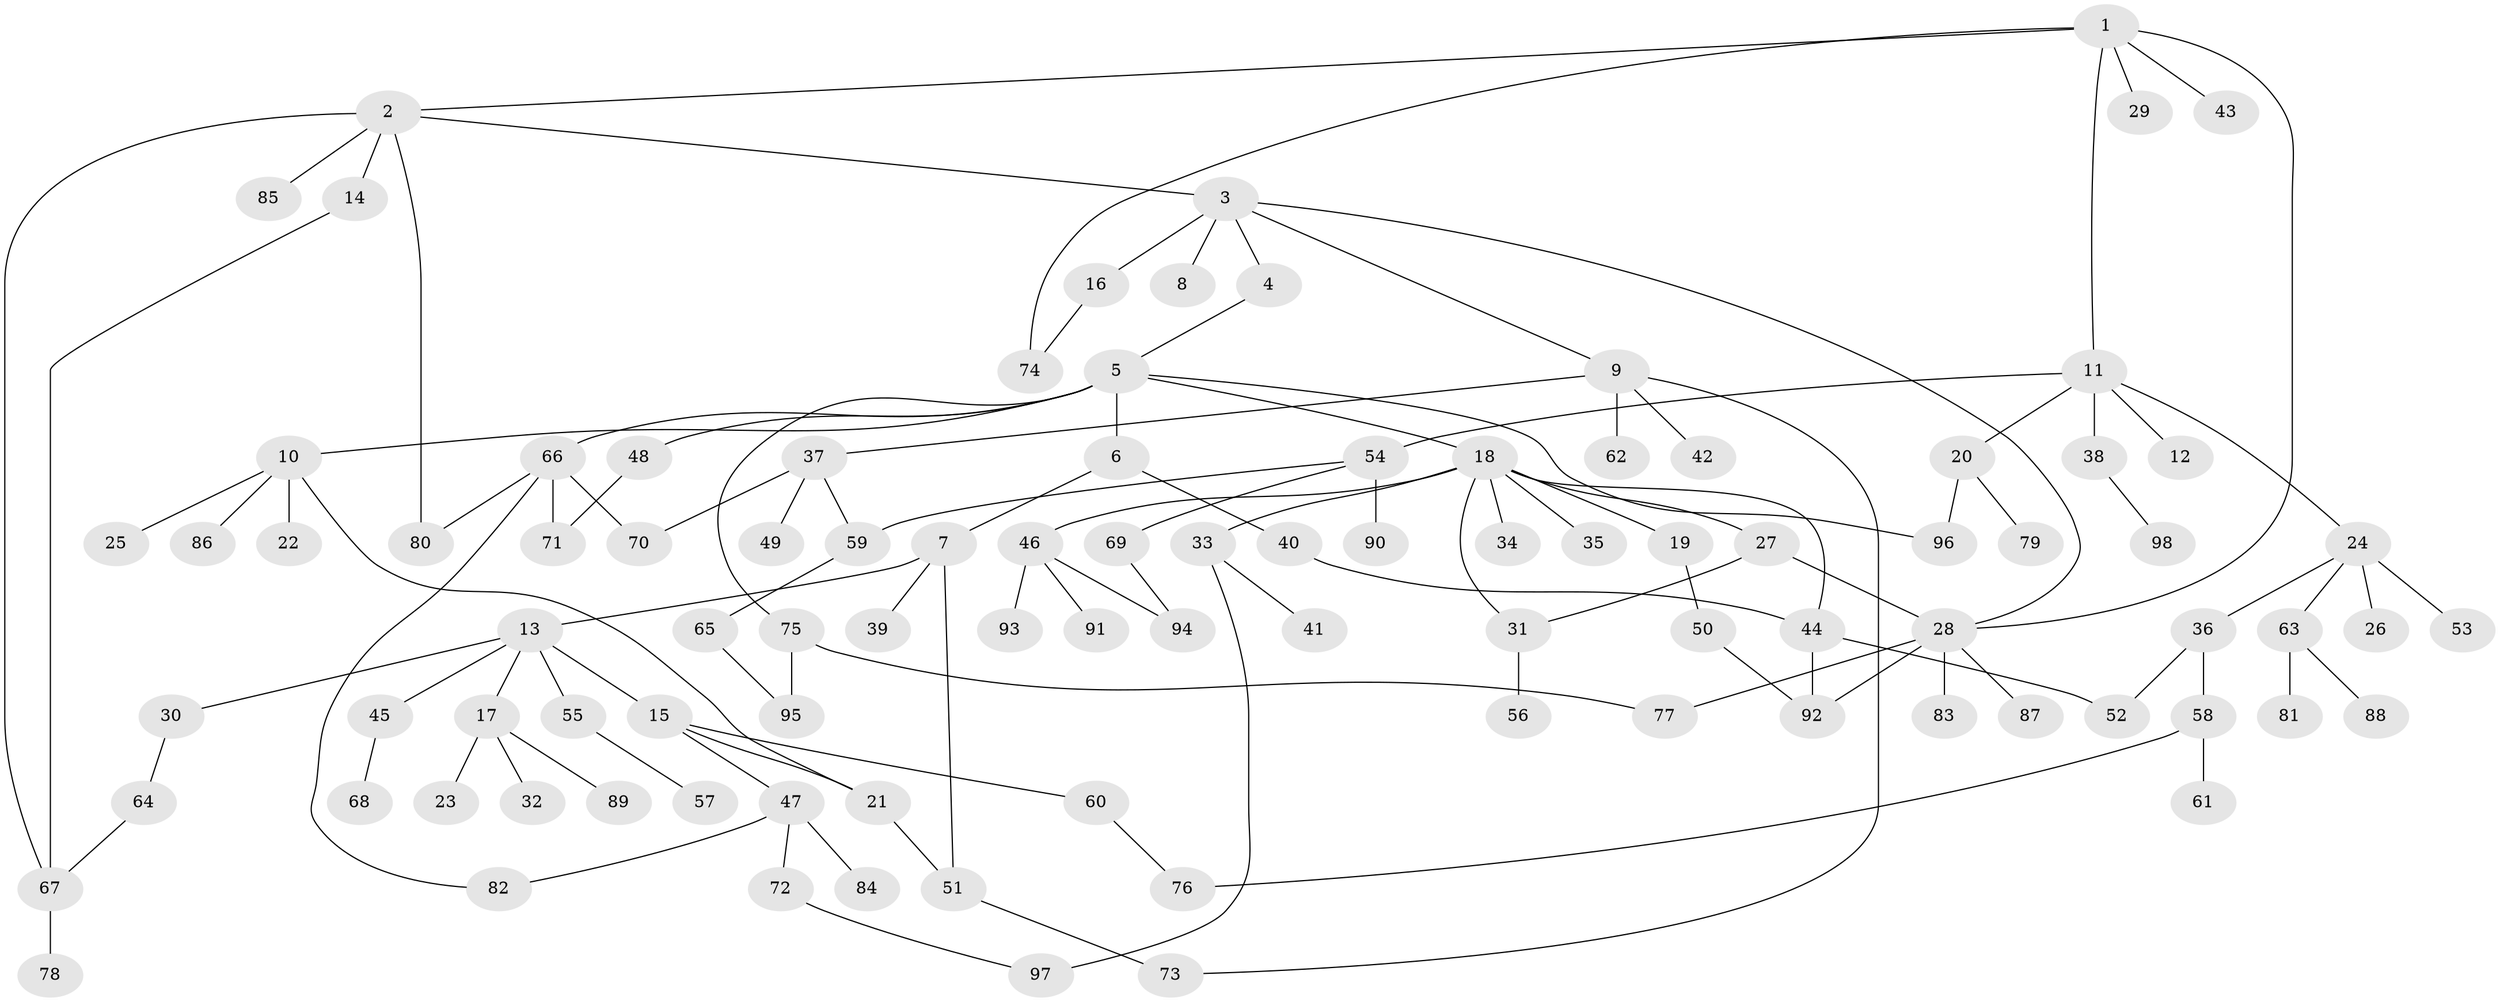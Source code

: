 // Generated by graph-tools (version 1.1) at 2025/25/03/09/25 03:25:30]
// undirected, 98 vertices, 121 edges
graph export_dot {
graph [start="1"]
  node [color=gray90,style=filled];
  1;
  2;
  3;
  4;
  5;
  6;
  7;
  8;
  9;
  10;
  11;
  12;
  13;
  14;
  15;
  16;
  17;
  18;
  19;
  20;
  21;
  22;
  23;
  24;
  25;
  26;
  27;
  28;
  29;
  30;
  31;
  32;
  33;
  34;
  35;
  36;
  37;
  38;
  39;
  40;
  41;
  42;
  43;
  44;
  45;
  46;
  47;
  48;
  49;
  50;
  51;
  52;
  53;
  54;
  55;
  56;
  57;
  58;
  59;
  60;
  61;
  62;
  63;
  64;
  65;
  66;
  67;
  68;
  69;
  70;
  71;
  72;
  73;
  74;
  75;
  76;
  77;
  78;
  79;
  80;
  81;
  82;
  83;
  84;
  85;
  86;
  87;
  88;
  89;
  90;
  91;
  92;
  93;
  94;
  95;
  96;
  97;
  98;
  1 -- 2;
  1 -- 11;
  1 -- 28;
  1 -- 29;
  1 -- 43;
  1 -- 74;
  2 -- 3;
  2 -- 14;
  2 -- 67;
  2 -- 80;
  2 -- 85;
  3 -- 4;
  3 -- 8;
  3 -- 9;
  3 -- 16;
  3 -- 28;
  4 -- 5;
  5 -- 6;
  5 -- 10;
  5 -- 18;
  5 -- 48;
  5 -- 66;
  5 -- 75;
  5 -- 96;
  6 -- 7;
  6 -- 40;
  7 -- 13;
  7 -- 39;
  7 -- 51;
  9 -- 37;
  9 -- 42;
  9 -- 62;
  9 -- 73;
  10 -- 22;
  10 -- 25;
  10 -- 86;
  10 -- 21;
  11 -- 12;
  11 -- 20;
  11 -- 24;
  11 -- 38;
  11 -- 54;
  13 -- 15;
  13 -- 17;
  13 -- 30;
  13 -- 45;
  13 -- 55;
  14 -- 67;
  15 -- 21;
  15 -- 47;
  15 -- 60;
  16 -- 74;
  17 -- 23;
  17 -- 32;
  17 -- 89;
  18 -- 19;
  18 -- 27;
  18 -- 31;
  18 -- 33;
  18 -- 34;
  18 -- 35;
  18 -- 44;
  18 -- 46;
  19 -- 50;
  20 -- 79;
  20 -- 96;
  21 -- 51;
  24 -- 26;
  24 -- 36;
  24 -- 53;
  24 -- 63;
  27 -- 31;
  27 -- 28;
  28 -- 77;
  28 -- 83;
  28 -- 87;
  28 -- 92;
  30 -- 64;
  31 -- 56;
  33 -- 41;
  33 -- 97;
  36 -- 58;
  36 -- 52;
  37 -- 49;
  37 -- 59;
  37 -- 70;
  38 -- 98;
  40 -- 44;
  44 -- 52;
  44 -- 92;
  45 -- 68;
  46 -- 91;
  46 -- 93;
  46 -- 94;
  47 -- 72;
  47 -- 82;
  47 -- 84;
  48 -- 71;
  50 -- 92;
  51 -- 73;
  54 -- 69;
  54 -- 90;
  54 -- 59;
  55 -- 57;
  58 -- 61;
  58 -- 76;
  59 -- 65;
  60 -- 76;
  63 -- 81;
  63 -- 88;
  64 -- 67;
  65 -- 95;
  66 -- 70;
  66 -- 71;
  66 -- 82;
  66 -- 80;
  67 -- 78;
  69 -- 94;
  72 -- 97;
  75 -- 95;
  75 -- 77;
}
